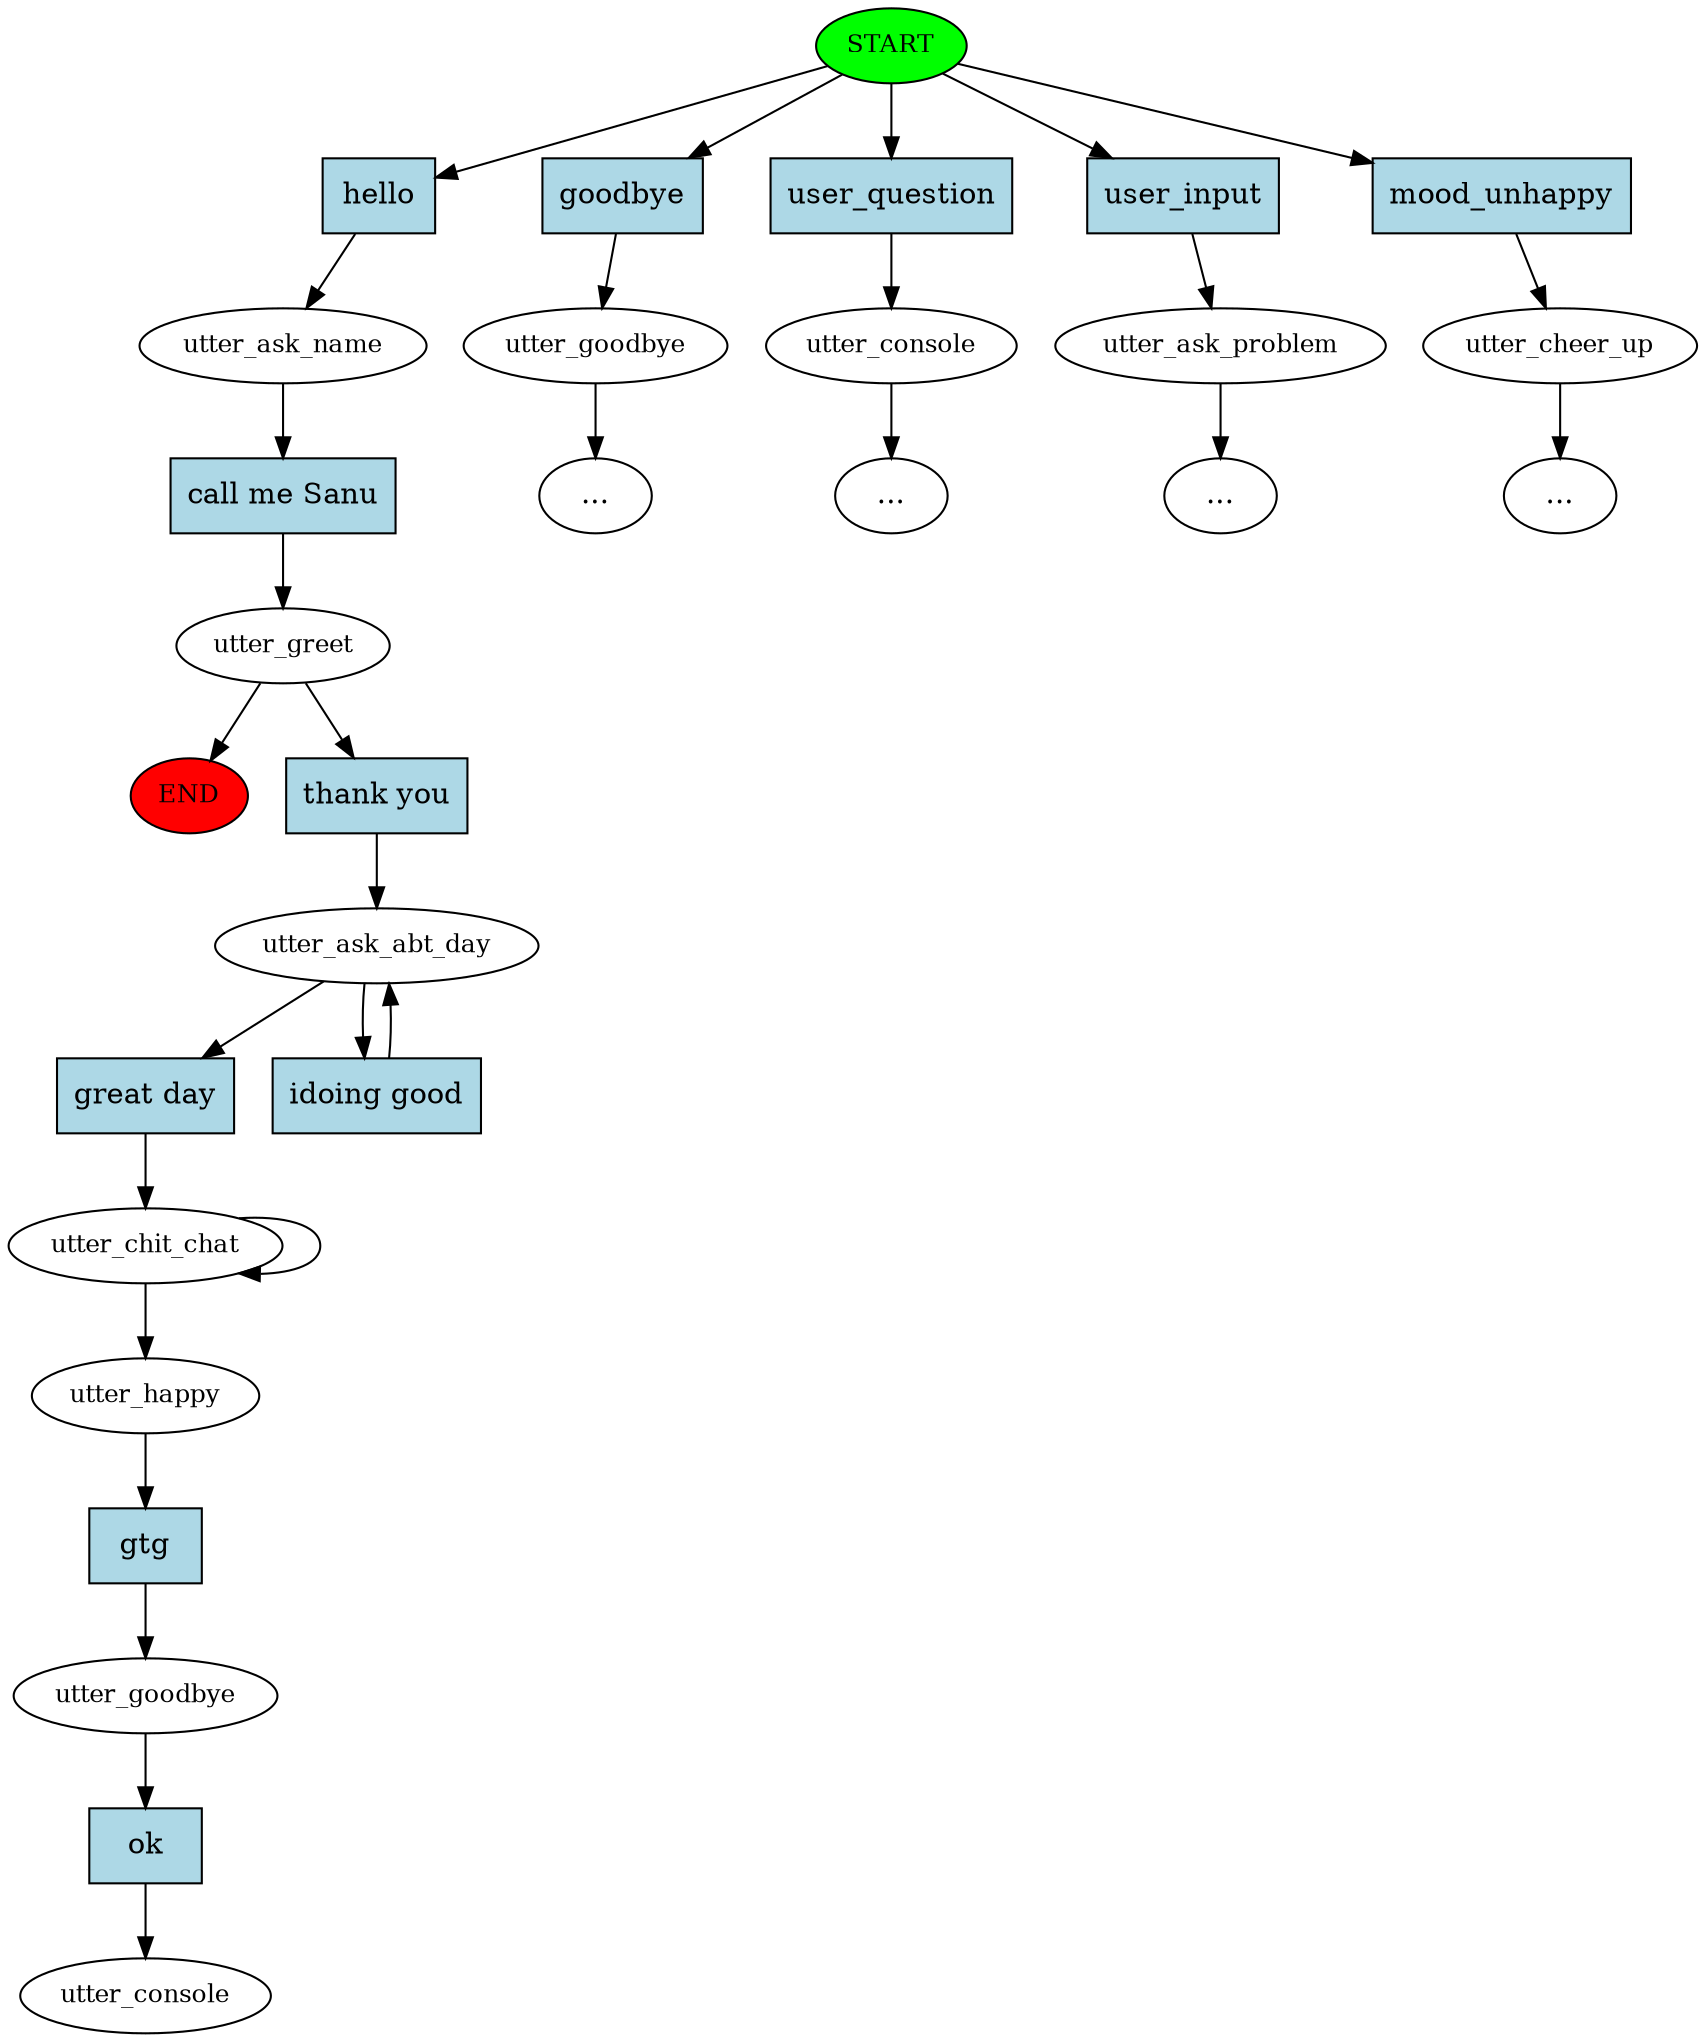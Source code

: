 digraph  {
0 [class="start active", fillcolor=green, fontsize=12, label=START, style=filled];
"-1" [class=end, fillcolor=red, fontsize=12, label=END, style=filled];
1 [class=active, fontsize=12, label=utter_ask_name];
2 [class=active, fontsize=12, label=utter_greet];
3 [class="", fontsize=12, label=utter_goodbye];
"-3" [class=ellipsis, label="..."];
4 [class="", fontsize=12, label=utter_console];
5 [class="", fontsize=12, label=utter_ask_problem];
6 [class="", fontsize=12, label=utter_cheer_up];
"-6" [class=ellipsis, label="..."];
"-8" [class=ellipsis, label="..."];
"-9" [class=ellipsis, label="..."];
12 [class=active, fontsize=12, label=utter_ask_abt_day];
14 [class=active, fontsize=12, label=utter_chit_chat];
16 [class=active, fontsize=12, label=utter_happy];
17 [class=active, fontsize=12, label=utter_goodbye];
18 [class="dashed active", fontsize=12, label=utter_console];
19 [class="intent active", fillcolor=lightblue, label=hello, shape=rect, style=filled];
20 [class=intent, fillcolor=lightblue, label=goodbye, shape=rect, style=filled];
21 [class=intent, fillcolor=lightblue, label=user_question, shape=rect, style=filled];
22 [class=intent, fillcolor=lightblue, label=user_input, shape=rect, style=filled];
23 [class=intent, fillcolor=lightblue, label=mood_unhappy, shape=rect, style=filled];
24 [class="intent active", fillcolor=lightblue, label="call me Sanu", shape=rect, style=filled];
25 [class="intent active", fillcolor=lightblue, label="thank you", shape=rect, style=filled];
26 [class="intent active", fillcolor=lightblue, label="great day", shape=rect, style=filled];
27 [class="intent active", fillcolor=lightblue, label="idoing good", shape=rect, style=filled];
28 [class="intent active", fillcolor=lightblue, label=gtg, shape=rect, style=filled];
29 [class="intent active", fillcolor=lightblue, label=ok, shape=rect, style=filled];
0 -> 19  [class=active, key=0];
0 -> 20  [class="", key=0];
0 -> 21  [class="", key=0];
0 -> 22  [class="", key=0];
0 -> 23  [class="", key=0];
1 -> 24  [class=active, key=0];
2 -> "-1"  [class="", key=NONE, label=""];
2 -> 25  [class=active, key=0];
3 -> "-3"  [class="", key=NONE, label=""];
4 -> "-9"  [class="", key=NONE, label=""];
5 -> "-8"  [class="", key=NONE, label=""];
6 -> "-6"  [class="", key=NONE, label=""];
12 -> 26  [class=active, key=0];
12 -> 27  [class=active, key=0];
14 -> 16  [class=active, key=NONE, label=""];
14 -> 14  [class=active, key=NONE, label=""];
16 -> 28  [class=active, key=0];
17 -> 29  [class=active, key=0];
19 -> 1  [class=active, key=0];
20 -> 3  [class="", key=0];
21 -> 4  [class="", key=0];
22 -> 5  [class="", key=0];
23 -> 6  [class="", key=0];
24 -> 2  [class=active, key=0];
25 -> 12  [class=active, key=0];
26 -> 14  [class=active, key=0];
27 -> 12  [class=active, key=0];
28 -> 17  [class=active, key=0];
29 -> 18  [class=active, key=0];
}
